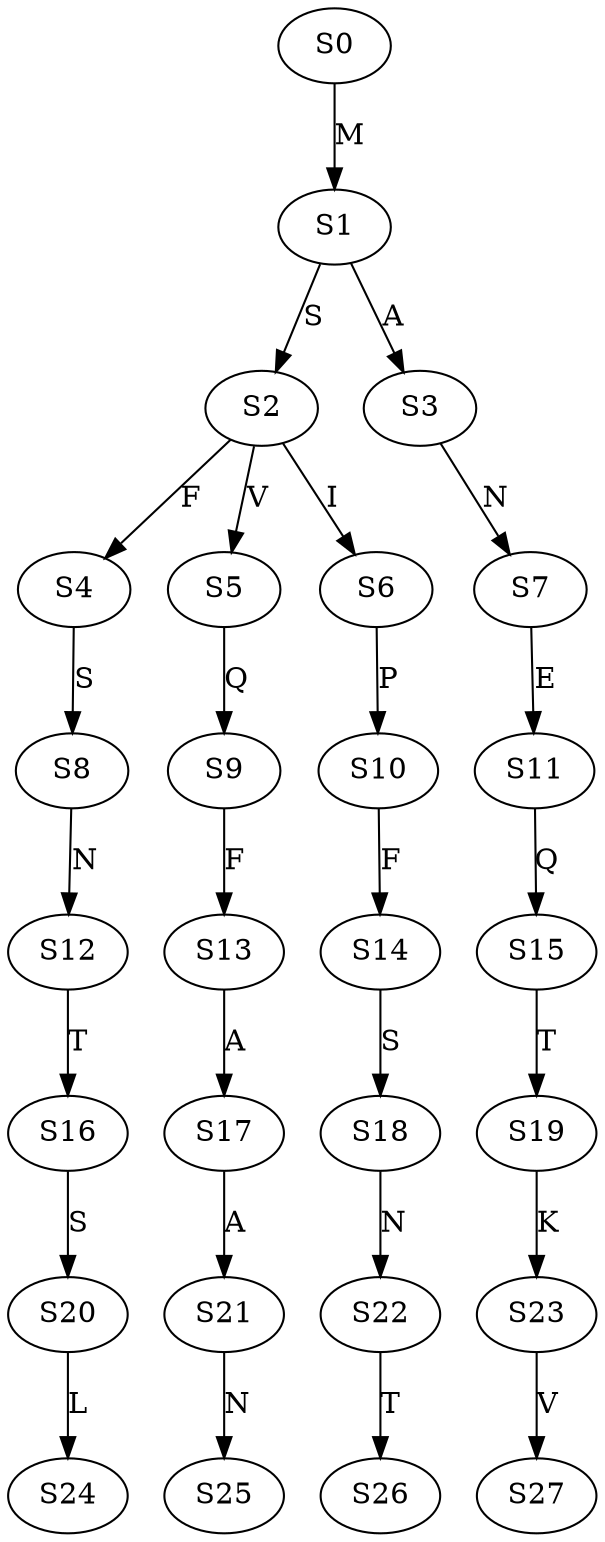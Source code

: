 strict digraph  {
	S0 -> S1 [ label = M ];
	S1 -> S2 [ label = S ];
	S1 -> S3 [ label = A ];
	S2 -> S4 [ label = F ];
	S2 -> S5 [ label = V ];
	S2 -> S6 [ label = I ];
	S3 -> S7 [ label = N ];
	S4 -> S8 [ label = S ];
	S5 -> S9 [ label = Q ];
	S6 -> S10 [ label = P ];
	S7 -> S11 [ label = E ];
	S8 -> S12 [ label = N ];
	S9 -> S13 [ label = F ];
	S10 -> S14 [ label = F ];
	S11 -> S15 [ label = Q ];
	S12 -> S16 [ label = T ];
	S13 -> S17 [ label = A ];
	S14 -> S18 [ label = S ];
	S15 -> S19 [ label = T ];
	S16 -> S20 [ label = S ];
	S17 -> S21 [ label = A ];
	S18 -> S22 [ label = N ];
	S19 -> S23 [ label = K ];
	S20 -> S24 [ label = L ];
	S21 -> S25 [ label = N ];
	S22 -> S26 [ label = T ];
	S23 -> S27 [ label = V ];
}
